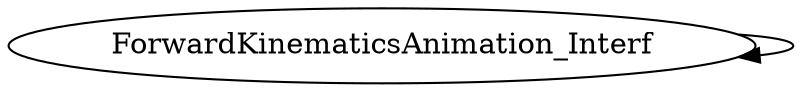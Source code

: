 /* Created by mdot for Matlab */
digraph m2html {
  ForwardKinematicsAnimation_Interf -> ForwardKinematicsAnimation_Interf;

  ForwardKinematicsAnimation_Interf [URL="ForwardKinematicsAnimation_Interf.html"];
}